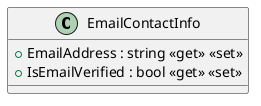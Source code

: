 @startuml
class EmailContactInfo {
    + EmailAddress : string <<get>> <<set>>
    + IsEmailVerified : bool <<get>> <<set>>
}
@enduml
